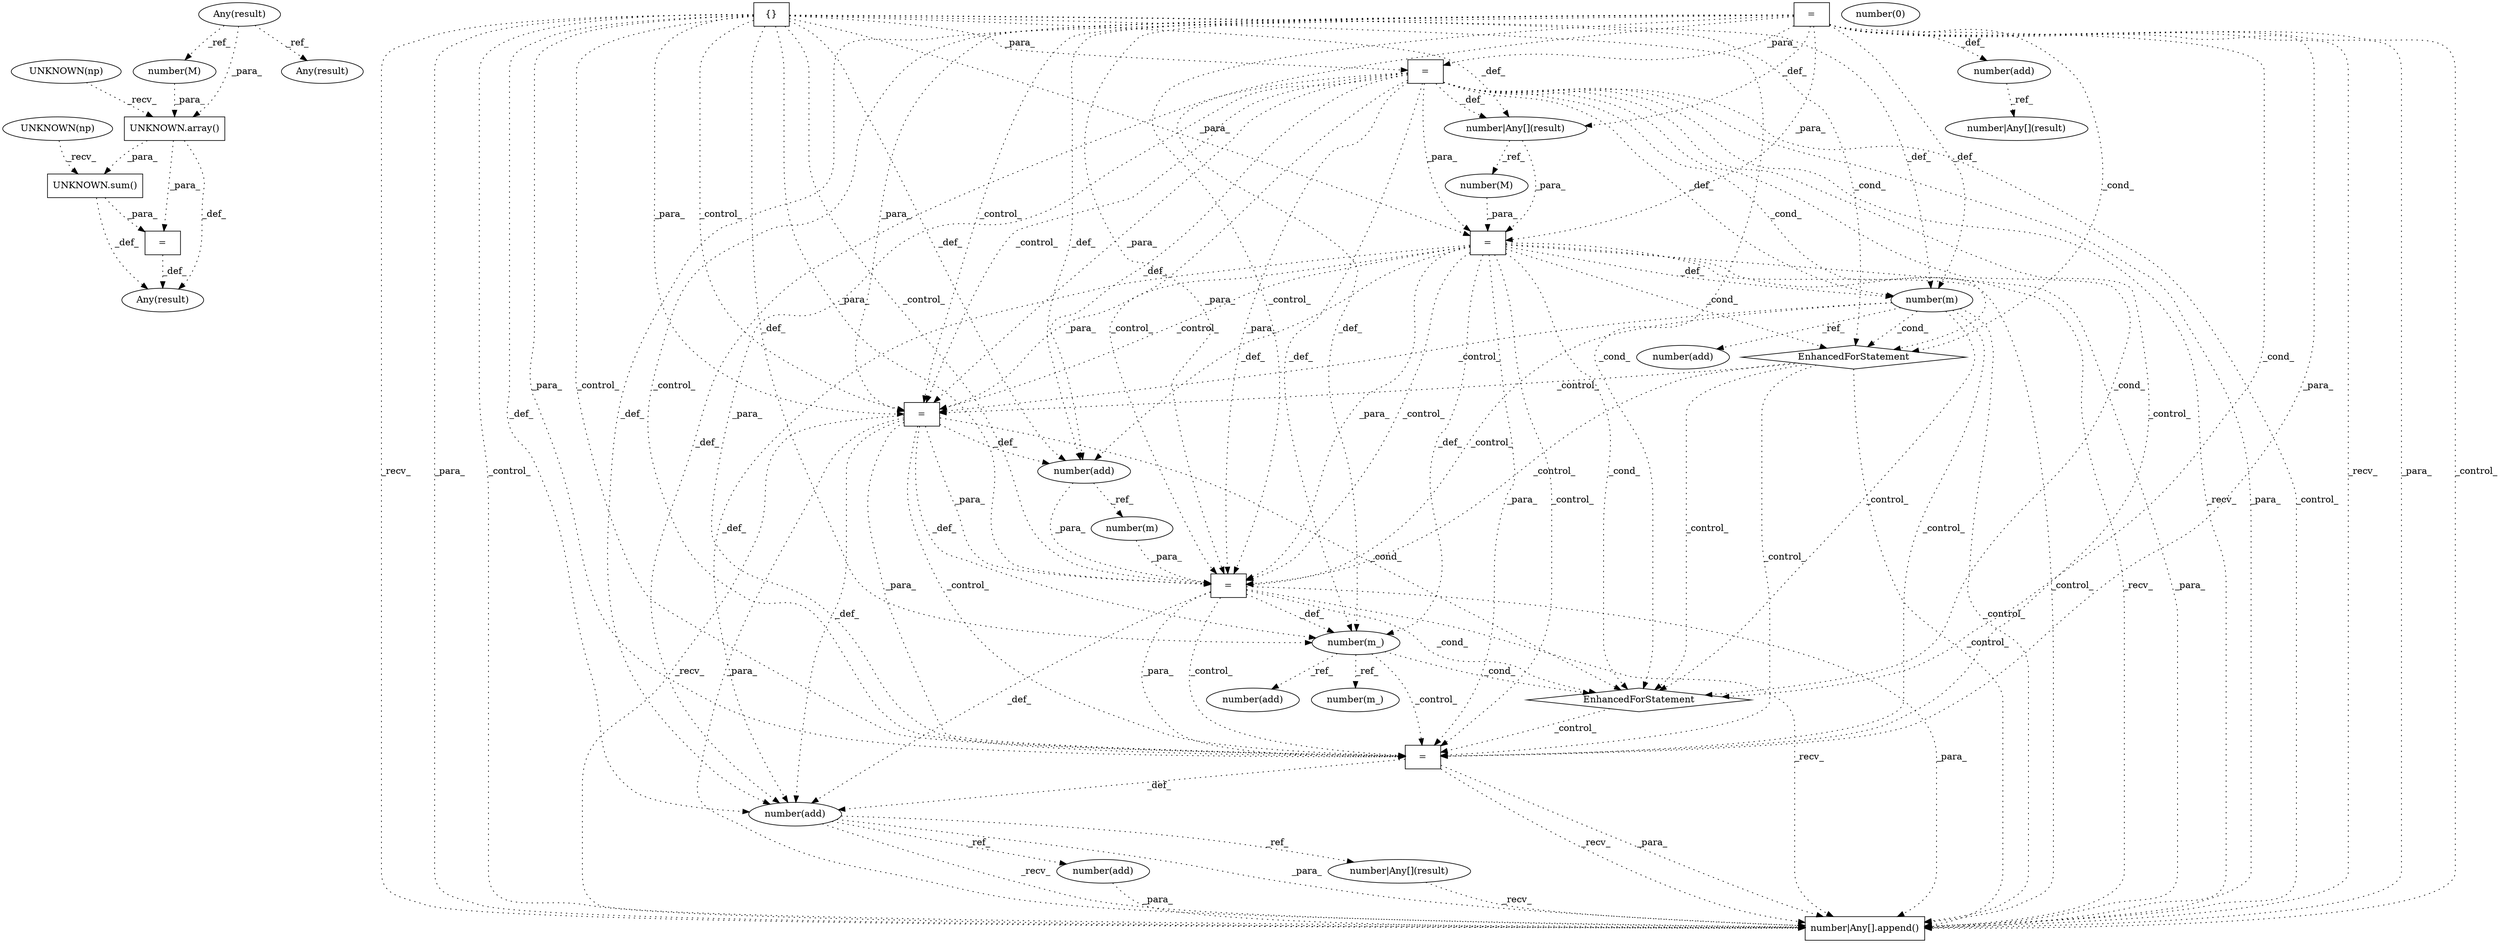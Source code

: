 digraph G {
1 [label="UNKNOWN.sum()" shape=box]
2 [label="EnhancedForStatement" shape=diamond]
3 [label="number(m_)" shape=ellipse]
4 [label="number(m)" shape=ellipse]
5 [label="number|Any[](result)" shape=ellipse]
6 [label="{}" shape=box]
7 [label="number|Any[](result)" shape=ellipse]
8 [label="number(add)" shape=ellipse]
9 [label="UNKNOWN(np)" shape=ellipse]
10 [label="=" shape=box]
11 [label="UNKNOWN(np)" shape=ellipse]
12 [label="=" shape=box]
13 [label="number(add)" shape=ellipse]
14 [label="number|Any[](result)" shape=ellipse]
15 [label="UNKNOWN.array()" shape=box]
16 [label="Any(result)" shape=ellipse]
17 [label="number(0)" shape=ellipse]
18 [label="=" shape=box]
19 [label="number(M)" shape=ellipse]
20 [label="=" shape=box]
21 [label="Any(result)" shape=ellipse]
22 [label="number(M)" shape=ellipse]
23 [label="number(add)" shape=ellipse]
24 [label="number|Any[].append()" shape=box]
25 [label="EnhancedForStatement" shape=diamond]
26 [label="number(add)" shape=ellipse]
27 [label="number(m)" shape=ellipse]
28 [label="=" shape=box]
29 [label="number(add)" shape=ellipse]
30 [label="=" shape=box]
31 [label="=" shape=box]
32 [label="number(add)" shape=ellipse]
33 [label="number(m_)" shape=ellipse]
34 [label="Any(result)" shape=ellipse]
11 -> 1 [label="_recv_" style=dotted];
15 -> 1 [label="_para_" style=dotted];
27 -> 2 [label="_cond_" style=dotted];
30 -> 2 [label="_cond_" style=dotted];
31 -> 2 [label="_cond_" style=dotted];
10 -> 2 [label="_cond_" style=dotted];
6 -> 2 [label="_cond_" style=dotted];
20 -> 3 [label="_def_" style=dotted];
18 -> 3 [label="_def_" style=dotted];
30 -> 3 [label="_def_" style=dotted];
31 -> 3 [label="_def_" style=dotted];
10 -> 3 [label="_def_" style=dotted];
6 -> 3 [label="_def_" style=dotted];
26 -> 4 [label="_ref_" style=dotted];
23 -> 5 [label="_ref_" style=dotted];
29 -> 7 [label="_ref_" style=dotted];
3 -> 8 [label="_ref_" style=dotted];
1 -> 12 [label="_para_" style=dotted];
15 -> 12 [label="_para_" style=dotted];
27 -> 13 [label="_ref_" style=dotted];
31 -> 14 [label="_def_" style=dotted];
10 -> 14 [label="_def_" style=dotted];
6 -> 14 [label="_def_" style=dotted];
9 -> 15 [label="_recv_" style=dotted];
19 -> 15 [label="_para_" style=dotted];
21 -> 15 [label="_para_" style=dotted];
12 -> 16 [label="_def_" style=dotted];
1 -> 16 [label="_def_" style=dotted];
15 -> 16 [label="_def_" style=dotted];
2 -> 18 [label="_control_" style=dotted];
30 -> 18 [label="_para_" style=dotted];
31 -> 18 [label="_para_" style=dotted];
10 -> 18 [label="_para_" style=dotted];
6 -> 18 [label="_para_" style=dotted];
27 -> 18 [label="_control_" style=dotted];
30 -> 18 [label="_control_" style=dotted];
31 -> 18 [label="_control_" style=dotted];
10 -> 18 [label="_control_" style=dotted];
6 -> 18 [label="_control_" style=dotted];
21 -> 19 [label="_ref_" style=dotted];
2 -> 20 [label="_control_" style=dotted];
4 -> 20 [label="_para_" style=dotted];
26 -> 20 [label="_para_" style=dotted];
18 -> 20 [label="_para_" style=dotted];
30 -> 20 [label="_para_" style=dotted];
31 -> 20 [label="_para_" style=dotted];
10 -> 20 [label="_para_" style=dotted];
6 -> 20 [label="_para_" style=dotted];
27 -> 20 [label="_control_" style=dotted];
30 -> 20 [label="_control_" style=dotted];
31 -> 20 [label="_control_" style=dotted];
10 -> 20 [label="_control_" style=dotted];
6 -> 20 [label="_control_" style=dotted];
14 -> 22 [label="_ref_" style=dotted];
28 -> 23 [label="_def_" style=dotted];
20 -> 23 [label="_def_" style=dotted];
18 -> 23 [label="_def_" style=dotted];
30 -> 23 [label="_def_" style=dotted];
31 -> 23 [label="_def_" style=dotted];
10 -> 23 [label="_def_" style=dotted];
6 -> 23 [label="_def_" style=dotted];
2 -> 24 [label="_control_" style=dotted];
5 -> 24 [label="_recv_" style=dotted];
32 -> 24 [label="_para_" style=dotted];
23 -> 24 [label="_recv_" style=dotted];
28 -> 24 [label="_recv_" style=dotted];
20 -> 24 [label="_recv_" style=dotted];
18 -> 24 [label="_recv_" style=dotted];
30 -> 24 [label="_recv_" style=dotted];
31 -> 24 [label="_recv_" style=dotted];
10 -> 24 [label="_recv_" style=dotted];
6 -> 24 [label="_recv_" style=dotted];
23 -> 24 [label="_para_" style=dotted];
28 -> 24 [label="_para_" style=dotted];
20 -> 24 [label="_para_" style=dotted];
18 -> 24 [label="_para_" style=dotted];
30 -> 24 [label="_para_" style=dotted];
31 -> 24 [label="_para_" style=dotted];
10 -> 24 [label="_para_" style=dotted];
6 -> 24 [label="_para_" style=dotted];
27 -> 24 [label="_control_" style=dotted];
30 -> 24 [label="_control_" style=dotted];
31 -> 24 [label="_control_" style=dotted];
10 -> 24 [label="_control_" style=dotted];
6 -> 24 [label="_control_" style=dotted];
2 -> 25 [label="_control_" style=dotted];
3 -> 25 [label="_cond_" style=dotted];
20 -> 25 [label="_cond_" style=dotted];
18 -> 25 [label="_cond_" style=dotted];
30 -> 25 [label="_cond_" style=dotted];
31 -> 25 [label="_cond_" style=dotted];
10 -> 25 [label="_cond_" style=dotted];
6 -> 25 [label="_cond_" style=dotted];
27 -> 25 [label="_control_" style=dotted];
18 -> 26 [label="_def_" style=dotted];
30 -> 26 [label="_def_" style=dotted];
31 -> 26 [label="_def_" style=dotted];
10 -> 26 [label="_def_" style=dotted];
6 -> 26 [label="_def_" style=dotted];
30 -> 27 [label="_def_" style=dotted];
31 -> 27 [label="_def_" style=dotted];
10 -> 27 [label="_def_" style=dotted];
6 -> 27 [label="_def_" style=dotted];
25 -> 28 [label="_control_" style=dotted];
20 -> 28 [label="_para_" style=dotted];
18 -> 28 [label="_para_" style=dotted];
30 -> 28 [label="_para_" style=dotted];
31 -> 28 [label="_para_" style=dotted];
10 -> 28 [label="_para_" style=dotted];
6 -> 28 [label="_para_" style=dotted];
2 -> 28 [label="_control_" style=dotted];
3 -> 28 [label="_control_" style=dotted];
20 -> 28 [label="_control_" style=dotted];
18 -> 28 [label="_control_" style=dotted];
30 -> 28 [label="_control_" style=dotted];
31 -> 28 [label="_control_" style=dotted];
10 -> 28 [label="_control_" style=dotted];
6 -> 28 [label="_control_" style=dotted];
27 -> 28 [label="_control_" style=dotted];
10 -> 29 [label="_def_" style=dotted];
22 -> 30 [label="_para_" style=dotted];
14 -> 30 [label="_para_" style=dotted];
31 -> 30 [label="_para_" style=dotted];
10 -> 30 [label="_para_" style=dotted];
6 -> 30 [label="_para_" style=dotted];
10 -> 31 [label="_para_" style=dotted];
6 -> 31 [label="_para_" style=dotted];
23 -> 32 [label="_ref_" style=dotted];
3 -> 33 [label="_ref_" style=dotted];
21 -> 34 [label="_ref_" style=dotted];
}